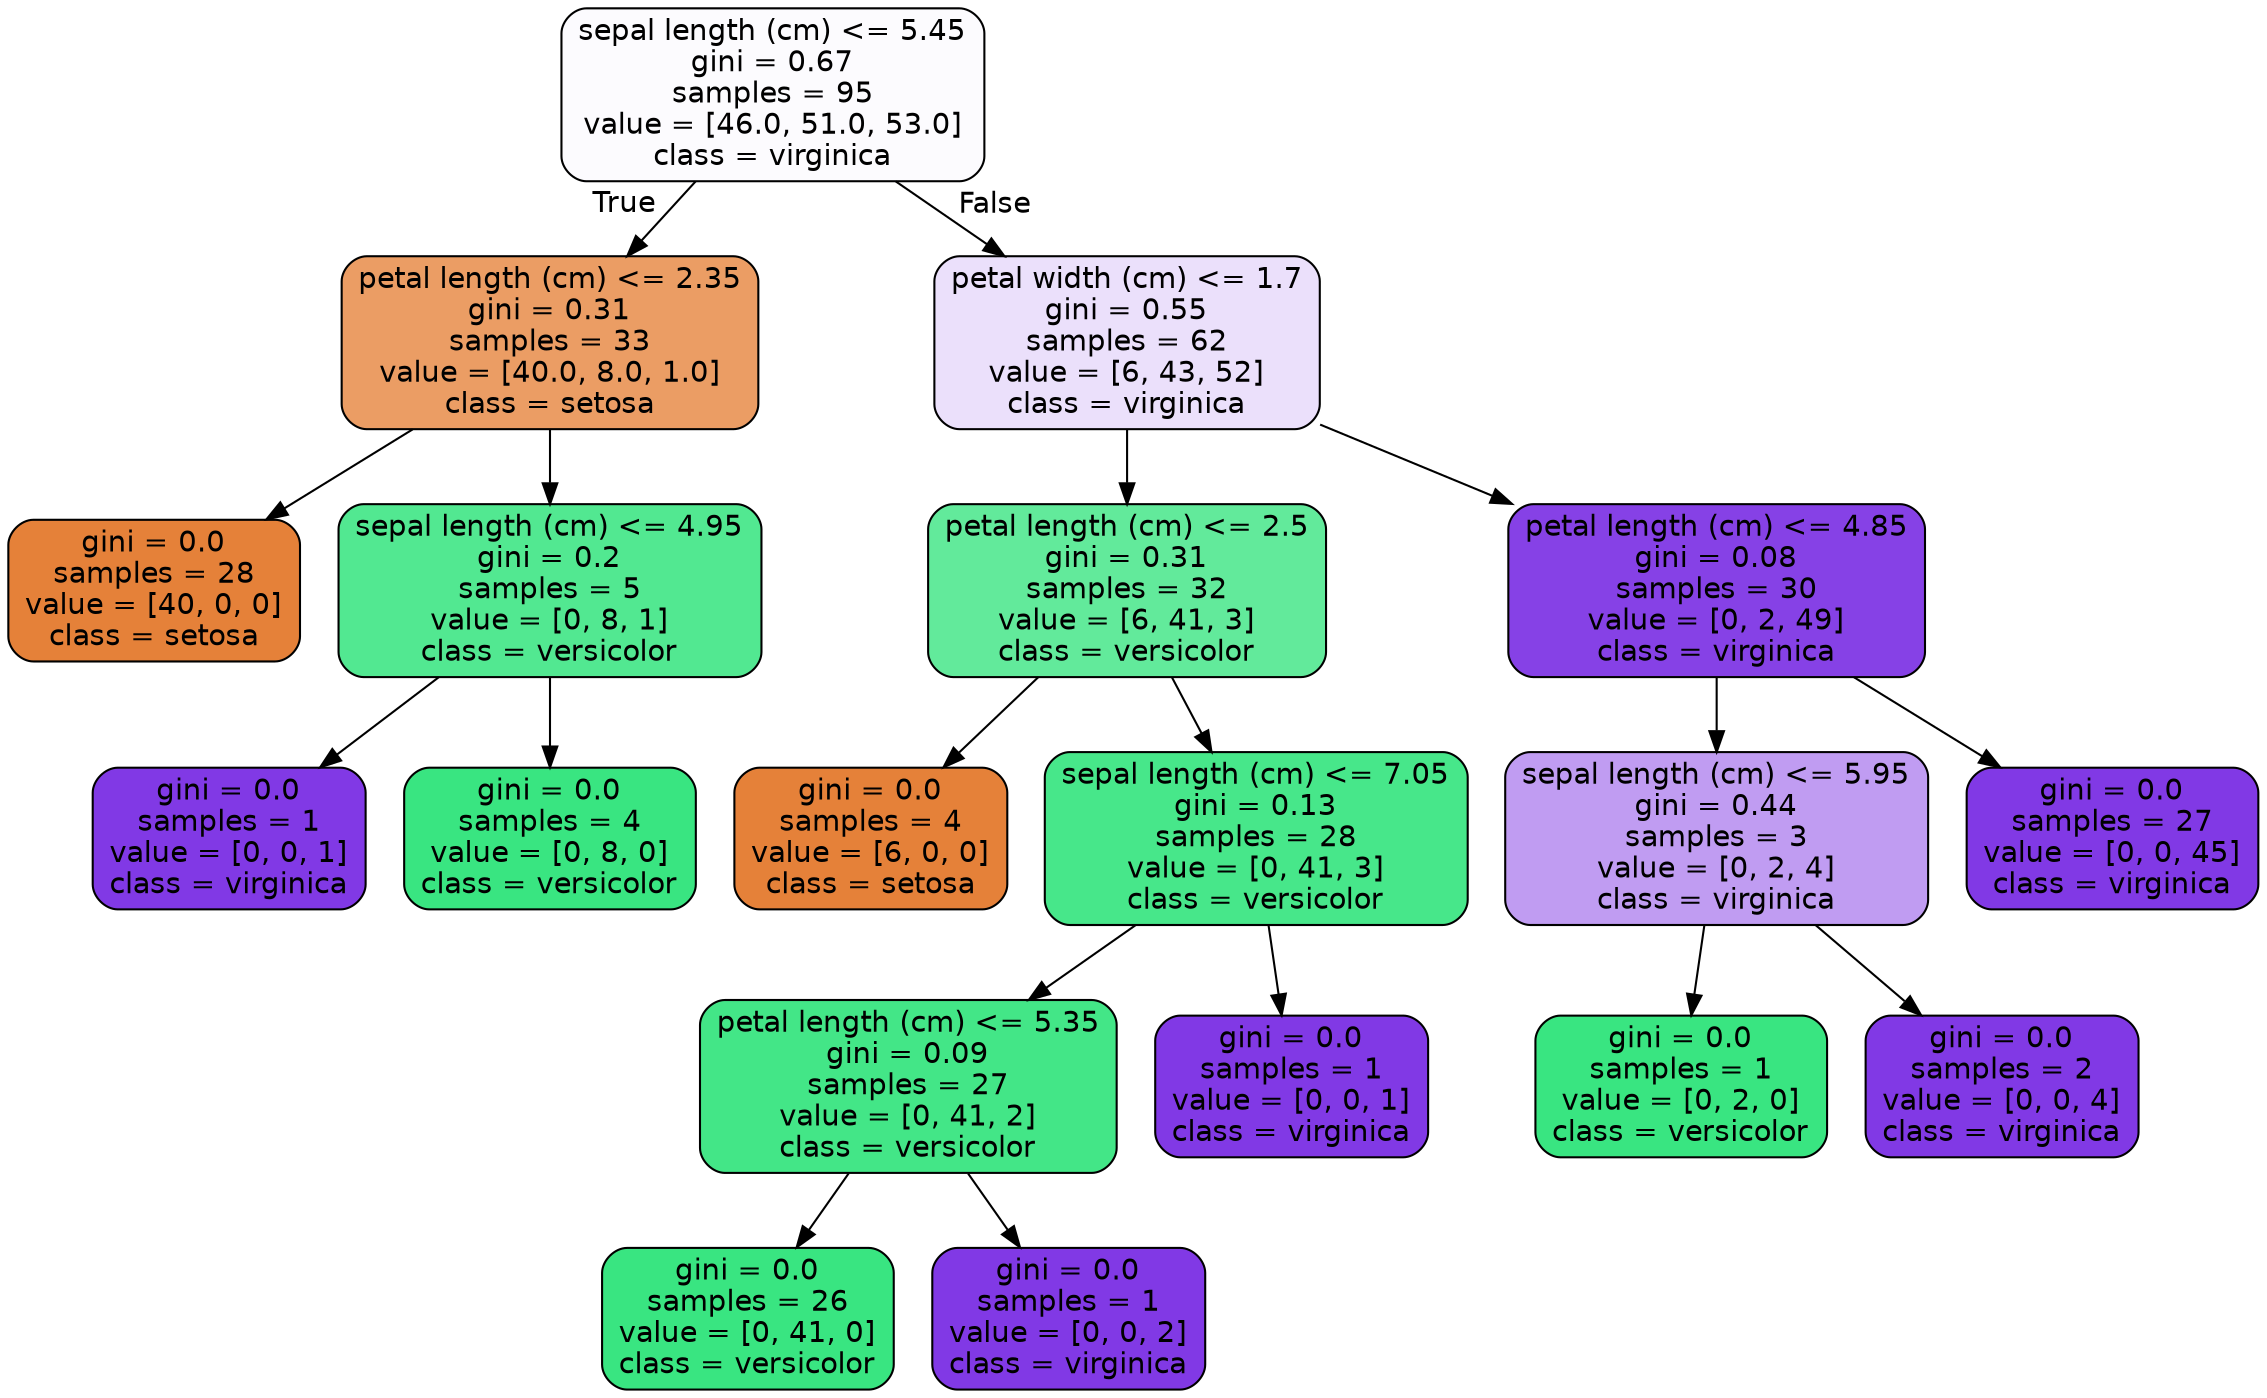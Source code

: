digraph Tree {
node [shape=box, style="filled, rounded", color="black", fontname="helvetica"] ;
edge [fontname="helvetica"] ;
0 [label="sepal length (cm) <= 5.45\ngini = 0.67\nsamples = 95\nvalue = [46.0, 51.0, 53.0]\nclass = virginica", fillcolor="#fcfbfe"] ;
1 [label="petal length (cm) <= 2.35\ngini = 0.31\nsamples = 33\nvalue = [40.0, 8.0, 1.0]\nclass = setosa", fillcolor="#eb9d64"] ;
0 -> 1 [labeldistance=2.5, labelangle=45, headlabel="True"] ;
2 [label="gini = 0.0\nsamples = 28\nvalue = [40, 0, 0]\nclass = setosa", fillcolor="#e58139"] ;
1 -> 2 ;
3 [label="sepal length (cm) <= 4.95\ngini = 0.2\nsamples = 5\nvalue = [0, 8, 1]\nclass = versicolor", fillcolor="#52e891"] ;
1 -> 3 ;
4 [label="gini = 0.0\nsamples = 1\nvalue = [0, 0, 1]\nclass = virginica", fillcolor="#8139e5"] ;
3 -> 4 ;
5 [label="gini = 0.0\nsamples = 4\nvalue = [0, 8, 0]\nclass = versicolor", fillcolor="#39e581"] ;
3 -> 5 ;
6 [label="petal width (cm) <= 1.7\ngini = 0.55\nsamples = 62\nvalue = [6, 43, 52]\nclass = virginica", fillcolor="#ebe0fb"] ;
0 -> 6 [labeldistance=2.5, labelangle=-45, headlabel="False"] ;
7 [label="petal length (cm) <= 2.5\ngini = 0.31\nsamples = 32\nvalue = [6, 41, 3]\nclass = versicolor", fillcolor="#62ea9b"] ;
6 -> 7 ;
8 [label="gini = 0.0\nsamples = 4\nvalue = [6, 0, 0]\nclass = setosa", fillcolor="#e58139"] ;
7 -> 8 ;
9 [label="sepal length (cm) <= 7.05\ngini = 0.13\nsamples = 28\nvalue = [0, 41, 3]\nclass = versicolor", fillcolor="#47e78a"] ;
7 -> 9 ;
10 [label="petal length (cm) <= 5.35\ngini = 0.09\nsamples = 27\nvalue = [0, 41, 2]\nclass = versicolor", fillcolor="#43e687"] ;
9 -> 10 ;
11 [label="gini = 0.0\nsamples = 26\nvalue = [0, 41, 0]\nclass = versicolor", fillcolor="#39e581"] ;
10 -> 11 ;
12 [label="gini = 0.0\nsamples = 1\nvalue = [0, 0, 2]\nclass = virginica", fillcolor="#8139e5"] ;
10 -> 12 ;
13 [label="gini = 0.0\nsamples = 1\nvalue = [0, 0, 1]\nclass = virginica", fillcolor="#8139e5"] ;
9 -> 13 ;
14 [label="petal length (cm) <= 4.85\ngini = 0.08\nsamples = 30\nvalue = [0, 2, 49]\nclass = virginica", fillcolor="#8641e6"] ;
6 -> 14 ;
15 [label="sepal length (cm) <= 5.95\ngini = 0.44\nsamples = 3\nvalue = [0, 2, 4]\nclass = virginica", fillcolor="#c09cf2"] ;
14 -> 15 ;
16 [label="gini = 0.0\nsamples = 1\nvalue = [0, 2, 0]\nclass = versicolor", fillcolor="#39e581"] ;
15 -> 16 ;
17 [label="gini = 0.0\nsamples = 2\nvalue = [0, 0, 4]\nclass = virginica", fillcolor="#8139e5"] ;
15 -> 17 ;
18 [label="gini = 0.0\nsamples = 27\nvalue = [0, 0, 45]\nclass = virginica", fillcolor="#8139e5"] ;
14 -> 18 ;
}